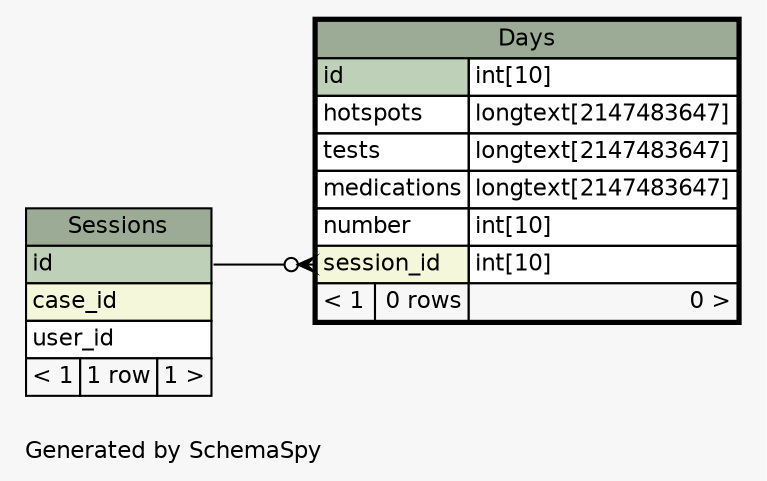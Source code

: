 // dot 2.38.0 on Linux 4.4.0-59-generic
// SchemaSpy rev 590
digraph "oneDegreeRelationshipsDiagram" {
  graph [
    rankdir="RL"
    bgcolor="#f7f7f7"
    label="\nGenerated by SchemaSpy"
    labeljust="l"
    nodesep="0.18"
    ranksep="0.46"
    fontname="Helvetica"
    fontsize="11"
  ];
  node [
    fontname="Helvetica"
    fontsize="11"
    shape="plaintext"
  ];
  edge [
    arrowsize="0.8"
  ];
  "Days":"session_id":w -> "Sessions":"id":e [arrowhead=none dir=back arrowtail=crowodot];
  "Days" [
    label=<
    <TABLE BORDER="2" CELLBORDER="1" CELLSPACING="0" BGCOLOR="#ffffff">
      <TR><TD COLSPAN="3" BGCOLOR="#9bab96" ALIGN="CENTER">Days</TD></TR>
      <TR><TD PORT="id" COLSPAN="2" BGCOLOR="#bed1b8" ALIGN="LEFT">id</TD><TD PORT="id.type" ALIGN="LEFT">int[10]</TD></TR>
      <TR><TD PORT="hotspots" COLSPAN="2" ALIGN="LEFT">hotspots</TD><TD PORT="hotspots.type" ALIGN="LEFT">longtext[2147483647]</TD></TR>
      <TR><TD PORT="tests" COLSPAN="2" ALIGN="LEFT">tests</TD><TD PORT="tests.type" ALIGN="LEFT">longtext[2147483647]</TD></TR>
      <TR><TD PORT="medications" COLSPAN="2" ALIGN="LEFT">medications</TD><TD PORT="medications.type" ALIGN="LEFT">longtext[2147483647]</TD></TR>
      <TR><TD PORT="number" COLSPAN="2" ALIGN="LEFT">number</TD><TD PORT="number.type" ALIGN="LEFT">int[10]</TD></TR>
      <TR><TD PORT="session_id" COLSPAN="2" BGCOLOR="#f4f7da" ALIGN="LEFT">session_id</TD><TD PORT="session_id.type" ALIGN="LEFT">int[10]</TD></TR>
      <TR><TD ALIGN="LEFT" BGCOLOR="#f7f7f7">&lt; 1</TD><TD ALIGN="RIGHT" BGCOLOR="#f7f7f7">0 rows</TD><TD ALIGN="RIGHT" BGCOLOR="#f7f7f7">0 &gt;</TD></TR>
    </TABLE>>
    URL="Days.html"
    tooltip="Days"
  ];
  "Sessions" [
    label=<
    <TABLE BORDER="0" CELLBORDER="1" CELLSPACING="0" BGCOLOR="#ffffff">
      <TR><TD COLSPAN="3" BGCOLOR="#9bab96" ALIGN="CENTER">Sessions</TD></TR>
      <TR><TD PORT="id" COLSPAN="3" BGCOLOR="#bed1b8" ALIGN="LEFT">id</TD></TR>
      <TR><TD PORT="case_id" COLSPAN="3" BGCOLOR="#f4f7da" ALIGN="LEFT">case_id</TD></TR>
      <TR><TD PORT="user_id" COLSPAN="3" ALIGN="LEFT">user_id</TD></TR>
      <TR><TD ALIGN="LEFT" BGCOLOR="#f7f7f7">&lt; 1</TD><TD ALIGN="RIGHT" BGCOLOR="#f7f7f7">1 row</TD><TD ALIGN="RIGHT" BGCOLOR="#f7f7f7">1 &gt;</TD></TR>
    </TABLE>>
    URL="Sessions.html"
    tooltip="Sessions"
  ];
}

